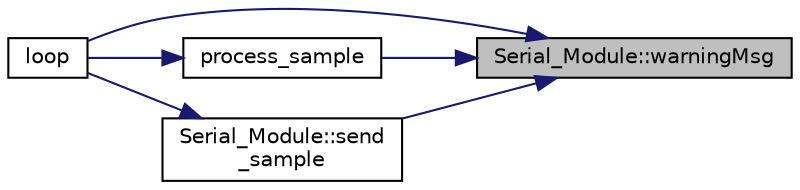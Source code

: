 digraph "Serial_Module::warningMsg"
{
 // LATEX_PDF_SIZE
  edge [fontname="Helvetica",fontsize="10",labelfontname="Helvetica",labelfontsize="10"];
  node [fontname="Helvetica",fontsize="10",shape=record];
  rankdir="RL";
  Node1 [label="Serial_Module::warningMsg",height=0.2,width=0.4,color="black", fillcolor="grey75", style="filled", fontcolor="black",tooltip=" "];
  Node1 -> Node2 [dir="back",color="midnightblue",fontsize="10",style="solid"];
  Node2 [label="loop",height=0.2,width=0.4,color="black", fillcolor="white", style="filled",URL="$_sparker___d_a_q_8ino.html#afe461d27b9c48d5921c00d521181f12f",tooltip="The main program loop."];
  Node1 -> Node3 [dir="back",color="midnightblue",fontsize="10",style="solid"];
  Node3 [label="process_sample",height=0.2,width=0.4,color="black", fillcolor="white", style="filled",URL="$_sparker___d_a_q_8ino.html#ae1ffba7b30c314b6c6e4685b3575107e",tooltip="Processes the input data buffer and parses it into a structure."];
  Node3 -> Node2 [dir="back",color="midnightblue",fontsize="10",style="solid"];
  Node1 -> Node4 [dir="back",color="midnightblue",fontsize="10",style="solid"];
  Node4 [label="Serial_Module::send\l_sample",height=0.2,width=0.4,color="black", fillcolor="white", style="filled",URL="$class_serial___module.html#ade520eae9bfbf6fd179ce0b4ebcafd83",tooltip=" "];
  Node4 -> Node2 [dir="back",color="midnightblue",fontsize="10",style="solid"];
}
